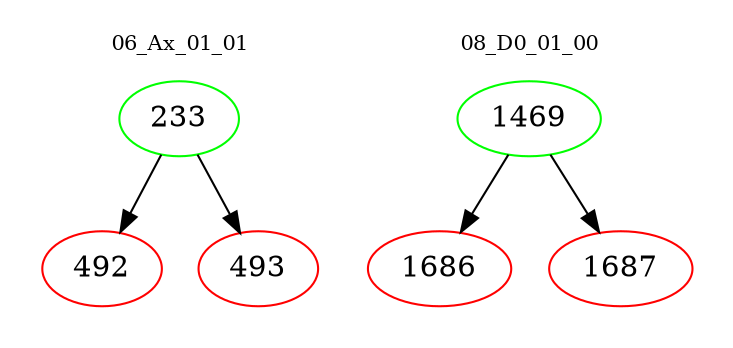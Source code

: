 digraph{
subgraph cluster_0 {
color = white
label = "06_Ax_01_01";
fontsize=10;
T0_233 [label="233", color="green"]
T0_233 -> T0_492 [color="black"]
T0_492 [label="492", color="red"]
T0_233 -> T0_493 [color="black"]
T0_493 [label="493", color="red"]
}
subgraph cluster_1 {
color = white
label = "08_D0_01_00";
fontsize=10;
T1_1469 [label="1469", color="green"]
T1_1469 -> T1_1686 [color="black"]
T1_1686 [label="1686", color="red"]
T1_1469 -> T1_1687 [color="black"]
T1_1687 [label="1687", color="red"]
}
}
